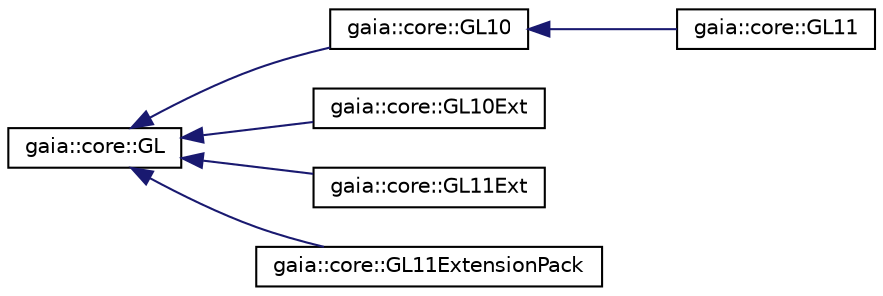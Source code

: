 digraph G
{
  edge [fontname="Helvetica",fontsize="10",labelfontname="Helvetica",labelfontsize="10"];
  node [fontname="Helvetica",fontsize="10",shape=record];
  rankdir=LR;
  Node1 [label="gaia::core::GL",height=0.2,width=0.4,color="black", fillcolor="white", style="filled",URL="$d3/df5/classgaia_1_1core_1_1_g_l.html"];
  Node1 -> Node2 [dir=back,color="midnightblue",fontsize="10",style="solid",fontname="Helvetica"];
  Node2 [label="gaia::core::GL10",height=0.2,width=0.4,color="black", fillcolor="white", style="filled",URL="$da/d11/classgaia_1_1core_1_1_g_l10.html"];
  Node2 -> Node3 [dir=back,color="midnightblue",fontsize="10",style="solid",fontname="Helvetica"];
  Node3 [label="gaia::core::GL11",height=0.2,width=0.4,color="black", fillcolor="white", style="filled",URL="$d3/d23/classgaia_1_1core_1_1_g_l11.html"];
  Node1 -> Node4 [dir=back,color="midnightblue",fontsize="10",style="solid",fontname="Helvetica"];
  Node4 [label="gaia::core::GL10Ext",height=0.2,width=0.4,color="black", fillcolor="white", style="filled",URL="$d8/d4b/classgaia_1_1core_1_1_g_l10_ext.html"];
  Node1 -> Node5 [dir=back,color="midnightblue",fontsize="10",style="solid",fontname="Helvetica"];
  Node5 [label="gaia::core::GL11Ext",height=0.2,width=0.4,color="black", fillcolor="white", style="filled",URL="$db/ddc/classgaia_1_1core_1_1_g_l11_ext.html"];
  Node1 -> Node6 [dir=back,color="midnightblue",fontsize="10",style="solid",fontname="Helvetica"];
  Node6 [label="gaia::core::GL11ExtensionPack",height=0.2,width=0.4,color="black", fillcolor="white", style="filled",URL="$d7/d16/classgaia_1_1core_1_1_g_l11_extension_pack.html"];
}
